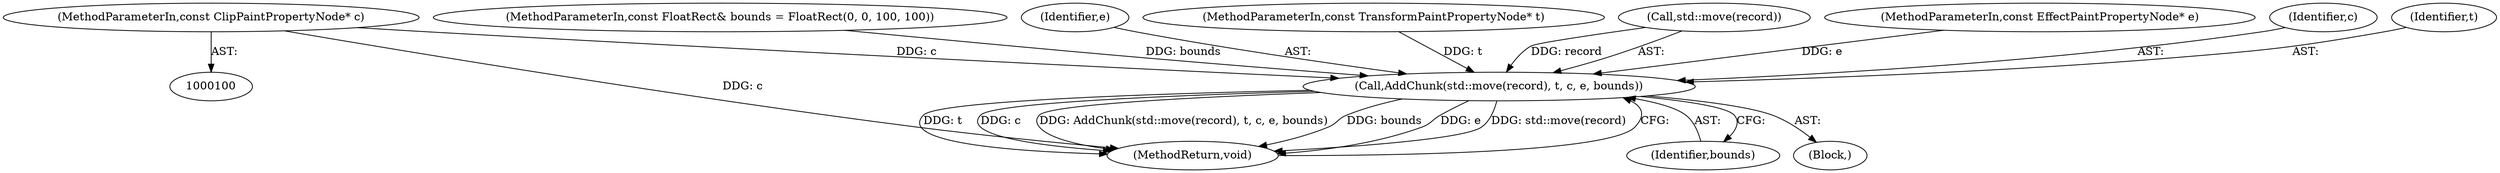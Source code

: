 digraph "1_Chrome_f911e11e7f6b5c0d6f5ee694a9871de6619889f7_34@del" {
"1000102" [label="(MethodParameterIn,const ClipPaintPropertyNode* c)"];
"1000115" [label="(Call,AddChunk(std::move(record), t, c, e, bounds))"];
"1000121" [label="(Identifier,bounds)"];
"1000104" [label="(MethodParameterIn,const FloatRect& bounds = FloatRect(0, 0, 100, 100))"];
"1000120" [label="(Identifier,e)"];
"1000101" [label="(MethodParameterIn,const TransformPaintPropertyNode* t)"];
"1000102" [label="(MethodParameterIn,const ClipPaintPropertyNode* c)"];
"1000115" [label="(Call,AddChunk(std::move(record), t, c, e, bounds))"];
"1000116" [label="(Call,std::move(record))"];
"1000103" [label="(MethodParameterIn,const EffectPaintPropertyNode* e)"];
"1000119" [label="(Identifier,c)"];
"1000118" [label="(Identifier,t)"];
"1000122" [label="(MethodReturn,void)"];
"1000105" [label="(Block,)"];
"1000102" -> "1000100"  [label="AST: "];
"1000102" -> "1000122"  [label="DDG: c"];
"1000102" -> "1000115"  [label="DDG: c"];
"1000115" -> "1000105"  [label="AST: "];
"1000115" -> "1000121"  [label="CFG: "];
"1000116" -> "1000115"  [label="AST: "];
"1000118" -> "1000115"  [label="AST: "];
"1000119" -> "1000115"  [label="AST: "];
"1000120" -> "1000115"  [label="AST: "];
"1000121" -> "1000115"  [label="AST: "];
"1000122" -> "1000115"  [label="CFG: "];
"1000115" -> "1000122"  [label="DDG: t"];
"1000115" -> "1000122"  [label="DDG: c"];
"1000115" -> "1000122"  [label="DDG: AddChunk(std::move(record), t, c, e, bounds)"];
"1000115" -> "1000122"  [label="DDG: bounds"];
"1000115" -> "1000122"  [label="DDG: e"];
"1000115" -> "1000122"  [label="DDG: std::move(record)"];
"1000116" -> "1000115"  [label="DDG: record"];
"1000101" -> "1000115"  [label="DDG: t"];
"1000103" -> "1000115"  [label="DDG: e"];
"1000104" -> "1000115"  [label="DDG: bounds"];
}

